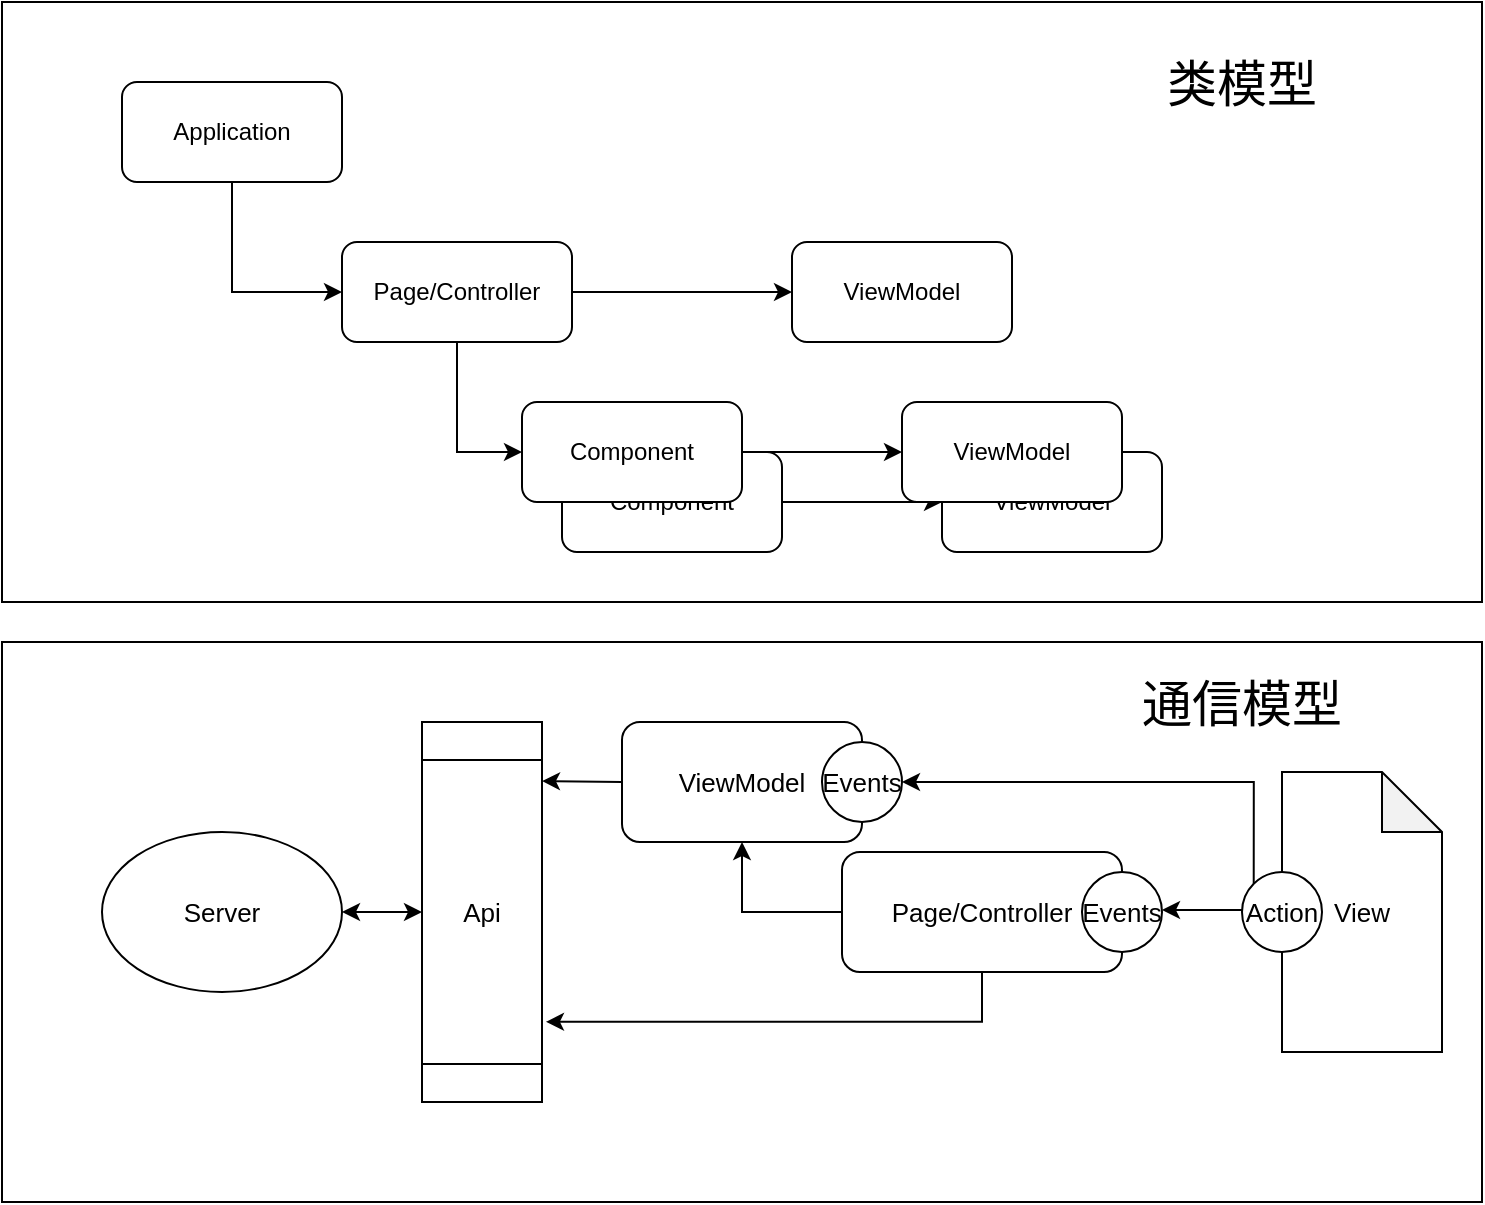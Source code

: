 <mxfile version="10.6.0" type="device"><diagram id="OkaSVzRdBnaZgdFHn1Qd" name="Page-1"><mxGraphModel dx="918" dy="514" grid="1" gridSize="10" guides="1" tooltips="1" connect="1" arrows="1" fold="1" page="1" pageScale="1" pageWidth="850" pageHeight="1100" math="0" shadow="0"><root><mxCell id="0"/><mxCell id="1" parent="0"/><mxCell id="XXnCEripByCo4Ie6OEFd-2" value="" style="rounded=0;whiteSpace=wrap;html=1;" vertex="1" parent="1"><mxGeometry x="20" y="20" width="740" height="300" as="geometry"/></mxCell><mxCell id="XXnCEripByCo4Ie6OEFd-17" style="edgeStyle=orthogonalEdgeStyle;rounded=0;orthogonalLoop=1;jettySize=auto;html=1;exitX=0.5;exitY=1;exitDx=0;exitDy=0;entryX=0;entryY=0.5;entryDx=0;entryDy=0;" edge="1" parent="1" source="XXnCEripByCo4Ie6OEFd-3" target="XXnCEripByCo4Ie6OEFd-5"><mxGeometry relative="1" as="geometry"/></mxCell><mxCell id="XXnCEripByCo4Ie6OEFd-3" value="Application" style="rounded=1;whiteSpace=wrap;html=1;" vertex="1" parent="1"><mxGeometry x="80" y="60" width="110" height="50" as="geometry"/></mxCell><mxCell id="XXnCEripByCo4Ie6OEFd-13" value="" style="edgeStyle=orthogonalEdgeStyle;rounded=0;orthogonalLoop=1;jettySize=auto;html=1;" edge="1" parent="1" source="XXnCEripByCo4Ie6OEFd-11" target="XXnCEripByCo4Ie6OEFd-12"><mxGeometry relative="1" as="geometry"/></mxCell><mxCell id="XXnCEripByCo4Ie6OEFd-11" value="Component" style="rounded=1;whiteSpace=wrap;html=1;" vertex="1" parent="1"><mxGeometry x="300" y="245" width="110" height="50" as="geometry"/></mxCell><mxCell id="XXnCEripByCo4Ie6OEFd-12" value="ViewModel" style="rounded=1;whiteSpace=wrap;html=1;" vertex="1" parent="1"><mxGeometry x="490" y="245" width="110" height="50" as="geometry"/></mxCell><mxCell id="XXnCEripByCo4Ie6OEFd-6" value="Component" style="rounded=1;whiteSpace=wrap;html=1;" vertex="1" parent="1"><mxGeometry x="280" y="220" width="110" height="50" as="geometry"/></mxCell><mxCell id="XXnCEripByCo4Ie6OEFd-9" value="ViewModel" style="rounded=1;whiteSpace=wrap;html=1;" vertex="1" parent="1"><mxGeometry x="470" y="220" width="110" height="50" as="geometry"/></mxCell><mxCell id="XXnCEripByCo4Ie6OEFd-10" value="" style="edgeStyle=orthogonalEdgeStyle;rounded=0;orthogonalLoop=1;jettySize=auto;html=1;" edge="1" parent="1" source="XXnCEripByCo4Ie6OEFd-6" target="XXnCEripByCo4Ie6OEFd-9"><mxGeometry relative="1" as="geometry"/></mxCell><mxCell id="XXnCEripByCo4Ie6OEFd-16" style="edgeStyle=orthogonalEdgeStyle;rounded=0;orthogonalLoop=1;jettySize=auto;html=1;exitX=1;exitY=0.5;exitDx=0;exitDy=0;entryX=0;entryY=0.5;entryDx=0;entryDy=0;" edge="1" parent="1" source="XXnCEripByCo4Ie6OEFd-5" target="XXnCEripByCo4Ie6OEFd-15"><mxGeometry relative="1" as="geometry"/></mxCell><mxCell id="XXnCEripByCo4Ie6OEFd-19" style="edgeStyle=orthogonalEdgeStyle;rounded=0;orthogonalLoop=1;jettySize=auto;html=1;exitX=0.5;exitY=1;exitDx=0;exitDy=0;entryX=0;entryY=0.5;entryDx=0;entryDy=0;" edge="1" parent="1" source="XXnCEripByCo4Ie6OEFd-5" target="XXnCEripByCo4Ie6OEFd-6"><mxGeometry relative="1" as="geometry"/></mxCell><mxCell id="XXnCEripByCo4Ie6OEFd-5" value="Page/Controller" style="rounded=1;whiteSpace=wrap;html=1;" vertex="1" parent="1"><mxGeometry x="190" y="140" width="115" height="50" as="geometry"/></mxCell><mxCell id="XXnCEripByCo4Ie6OEFd-15" value="ViewModel" style="rounded=1;whiteSpace=wrap;html=1;" vertex="1" parent="1"><mxGeometry x="415" y="140" width="110" height="50" as="geometry"/></mxCell><mxCell id="XXnCEripByCo4Ie6OEFd-20" value="类模型" style="text;html=1;strokeColor=none;fillColor=none;align=center;verticalAlign=middle;whiteSpace=wrap;rounded=0;fontSize=25;" vertex="1" parent="1"><mxGeometry x="580" y="40" width="120" height="40" as="geometry"/></mxCell><mxCell id="XXnCEripByCo4Ie6OEFd-21" value="" style="rounded=0;whiteSpace=wrap;html=1;fontSize=25;" vertex="1" parent="1"><mxGeometry x="20" y="340" width="740" height="280" as="geometry"/></mxCell><mxCell id="XXnCEripByCo4Ie6OEFd-30" style="edgeStyle=orthogonalEdgeStyle;rounded=0;orthogonalLoop=1;jettySize=auto;html=1;exitX=0.5;exitY=1;exitDx=0;exitDy=0;entryX=0.789;entryY=-0.033;entryDx=0;entryDy=0;entryPerimeter=0;fontSize=13;" edge="1" parent="1" source="XXnCEripByCo4Ie6OEFd-22" target="XXnCEripByCo4Ie6OEFd-26"><mxGeometry relative="1" as="geometry"/></mxCell><mxCell id="XXnCEripByCo4Ie6OEFd-37" style="edgeStyle=orthogonalEdgeStyle;rounded=0;orthogonalLoop=1;jettySize=auto;html=1;exitX=0;exitY=0.5;exitDx=0;exitDy=0;entryX=0.5;entryY=1;entryDx=0;entryDy=0;fontSize=13;" edge="1" parent="1" source="XXnCEripByCo4Ie6OEFd-22" target="XXnCEripByCo4Ie6OEFd-23"><mxGeometry relative="1" as="geometry"/></mxCell><mxCell id="XXnCEripByCo4Ie6OEFd-22" value="Page/Controller" style="rounded=1;whiteSpace=wrap;html=1;fontSize=13;" vertex="1" parent="1"><mxGeometry x="440" y="445" width="140" height="60" as="geometry"/></mxCell><mxCell id="XXnCEripByCo4Ie6OEFd-23" value="ViewModel" style="rounded=1;whiteSpace=wrap;html=1;fontSize=13;" vertex="1" parent="1"><mxGeometry x="330" y="380" width="120" height="60" as="geometry"/></mxCell><mxCell id="XXnCEripByCo4Ie6OEFd-24" value="Events" style="ellipse;whiteSpace=wrap;html=1;aspect=fixed;fontSize=13;" vertex="1" parent="1"><mxGeometry x="560" y="455" width="40" height="40" as="geometry"/></mxCell><mxCell id="XXnCEripByCo4Ie6OEFd-25" value="Server" style="ellipse;whiteSpace=wrap;html=1;fontSize=13;" vertex="1" parent="1"><mxGeometry x="70" y="435" width="120" height="80" as="geometry"/></mxCell><mxCell id="XXnCEripByCo4Ie6OEFd-26" value="Api" style="shape=process;whiteSpace=wrap;html=1;backgroundOutline=1;fontSize=13;direction=south;" vertex="1" parent="1"><mxGeometry x="230" y="380" width="60" height="190" as="geometry"/></mxCell><mxCell id="XXnCEripByCo4Ie6OEFd-27" value="" style="endArrow=classic;startArrow=classic;html=1;fontSize=13;entryX=0.5;entryY=1;entryDx=0;entryDy=0;exitX=1;exitY=0.5;exitDx=0;exitDy=0;" edge="1" parent="1" source="XXnCEripByCo4Ie6OEFd-25" target="XXnCEripByCo4Ie6OEFd-26"><mxGeometry width="50" height="50" relative="1" as="geometry"><mxPoint x="180" y="500" as="sourcePoint"/><mxPoint x="230" y="450" as="targetPoint"/></mxGeometry></mxCell><mxCell id="XXnCEripByCo4Ie6OEFd-28" value="" style="endArrow=classic;html=1;fontSize=13;" edge="1" parent="1"><mxGeometry width="50" height="50" relative="1" as="geometry"><mxPoint x="330" y="410" as="sourcePoint"/><mxPoint x="290" y="409.5" as="targetPoint"/></mxGeometry></mxCell><mxCell id="XXnCEripByCo4Ie6OEFd-29" value="Events" style="ellipse;whiteSpace=wrap;html=1;aspect=fixed;fontSize=13;" vertex="1" parent="1"><mxGeometry x="430" y="390" width="40" height="40" as="geometry"/></mxCell><mxCell id="XXnCEripByCo4Ie6OEFd-32" value="通信模型" style="text;html=1;strokeColor=none;fillColor=none;align=center;verticalAlign=middle;whiteSpace=wrap;rounded=0;fontSize=25;" vertex="1" parent="1"><mxGeometry x="580" y="350" width="120" height="40" as="geometry"/></mxCell><mxCell id="XXnCEripByCo4Ie6OEFd-33" value="View" style="shape=note;whiteSpace=wrap;html=1;backgroundOutline=1;darkOpacity=0.05;fontSize=13;" vertex="1" parent="1"><mxGeometry x="660" y="405" width="80" height="140" as="geometry"/></mxCell><mxCell id="XXnCEripByCo4Ie6OEFd-36" style="edgeStyle=orthogonalEdgeStyle;rounded=0;orthogonalLoop=1;jettySize=auto;html=1;exitX=0;exitY=0;exitDx=0;exitDy=0;entryX=1;entryY=0.5;entryDx=0;entryDy=0;fontSize=13;" edge="1" parent="1" source="XXnCEripByCo4Ie6OEFd-34" target="XXnCEripByCo4Ie6OEFd-29"><mxGeometry relative="1" as="geometry"><Array as="points"><mxPoint x="646" y="410"/></Array></mxGeometry></mxCell><mxCell id="XXnCEripByCo4Ie6OEFd-34" value="Action" style="ellipse;whiteSpace=wrap;html=1;aspect=fixed;fontSize=13;" vertex="1" parent="1"><mxGeometry x="640" y="455" width="40" height="40" as="geometry"/></mxCell><mxCell id="XXnCEripByCo4Ie6OEFd-35" value="" style="endArrow=classic;html=1;fontSize=13;" edge="1" parent="1"><mxGeometry width="50" height="50" relative="1" as="geometry"><mxPoint x="640" y="474" as="sourcePoint"/><mxPoint x="600" y="474" as="targetPoint"/></mxGeometry></mxCell></root></mxGraphModel></diagram></mxfile>